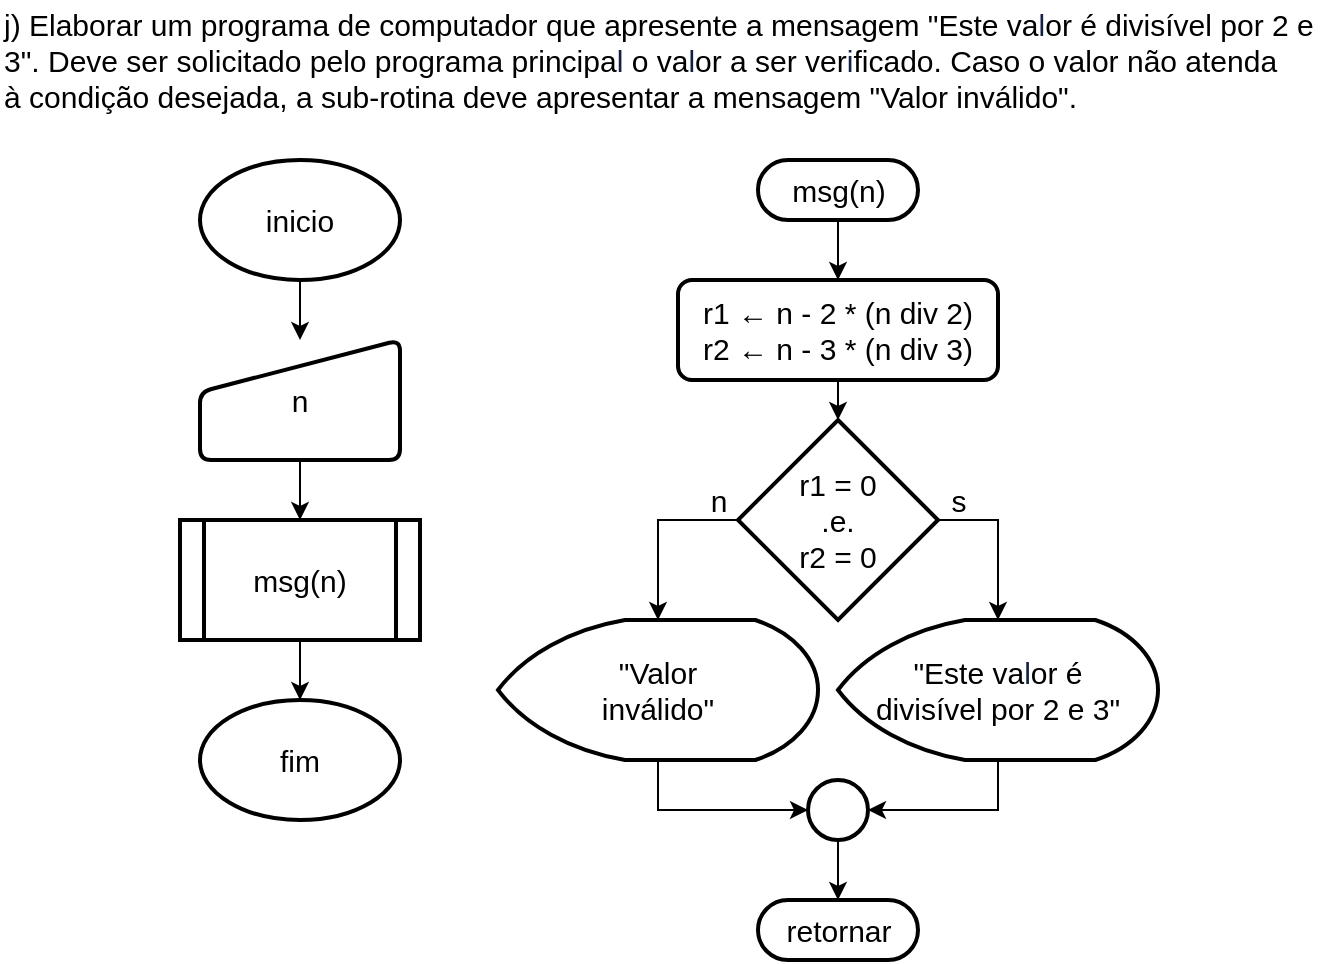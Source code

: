 <mxfile version="19.0.3" type="device"><diagram id="DWRF4Apm2ndBSIZqo10n" name="Página-1"><mxGraphModel dx="1102" dy="865" grid="1" gridSize="10" guides="1" tooltips="1" connect="1" arrows="1" fold="1" page="1" pageScale="1" pageWidth="827" pageHeight="1169" math="0" shadow="0"><root><mxCell id="0"/><mxCell id="1" parent="0"/><mxCell id="lfu6ckgO3B_Rc54VKPJk-1" value="&lt;span class=&quot;fontstyle0&quot; style=&quot;font-size: 15px;&quot;&gt;j) Elaborar um programa de computador que apresente a mensagem &quot;Este va&lt;/span&gt;&lt;span style=&quot;color: rgb(17, 33, 71); font-size: 15px;&quot; class=&quot;fontstyle0&quot;&gt;l&lt;/span&gt;&lt;span class=&quot;fontstyle0&quot; style=&quot;font-size: 15px;&quot;&gt;or é divisível por 2 e&lt;br style=&quot;font-size: 15px;&quot;&gt;3&quot;. Deve ser solicitado pelo programa principa&lt;/span&gt;&lt;span style=&quot;color: rgb(17, 33, 71); font-size: 15px;&quot; class=&quot;fontstyle0&quot;&gt;l &lt;/span&gt;&lt;span class=&quot;fontstyle0&quot; style=&quot;font-size: 15px;&quot;&gt;o va&lt;/span&gt;&lt;span style=&quot;color: rgb(17, 33, 71); font-size: 15px;&quot; class=&quot;fontstyle0&quot;&gt;l&lt;/span&gt;&lt;span class=&quot;fontstyle0&quot; style=&quot;font-size: 15px;&quot;&gt;or a ser ver&lt;/span&gt;&lt;span style=&quot;color: rgb(17, 33, 71); font-size: 15px;&quot; class=&quot;fontstyle0&quot;&gt;i&lt;/span&gt;&lt;span class=&quot;fontstyle0&quot; style=&quot;font-size: 15px;&quot;&gt;ficado. Caso o valor não atenda&lt;br style=&quot;font-size: 15px;&quot;&gt;&lt;/span&gt;&lt;span class=&quot;fontstyle2&quot; style=&quot;font-size: 15px;&quot;&gt;à &lt;/span&gt;&lt;span class=&quot;fontstyle0&quot; style=&quot;font-size: 15px;&quot;&gt;condição desejada, a sub-rotina deve apresentar a mensagem &quot;Valor inválido&quot;.&lt;/span&gt; " style="text;html=1;align=left;verticalAlign=middle;resizable=0;points=[];autosize=1;strokeColor=none;fillColor=none;fontSize=15;" vertex="1" parent="1"><mxGeometry width="670" height="60" as="geometry"/></mxCell><mxCell id="lfu6ckgO3B_Rc54VKPJk-5" value="" style="edgeStyle=orthogonalEdgeStyle;rounded=0;orthogonalLoop=1;jettySize=auto;html=1;fontSize=15;" edge="1" parent="1" source="lfu6ckgO3B_Rc54VKPJk-2" target="lfu6ckgO3B_Rc54VKPJk-4"><mxGeometry relative="1" as="geometry"/></mxCell><mxCell id="lfu6ckgO3B_Rc54VKPJk-2" value="msg(n)" style="html=1;dashed=0;whitespace=wrap;shape=mxgraph.dfd.start;fontSize=15;strokeWidth=2;" vertex="1" parent="1"><mxGeometry x="379" y="80" width="80" height="30" as="geometry"/></mxCell><mxCell id="lfu6ckgO3B_Rc54VKPJk-3" value="retornar" style="html=1;dashed=0;whitespace=wrap;shape=mxgraph.dfd.start;fontSize=15;strokeWidth=2;" vertex="1" parent="1"><mxGeometry x="379" y="450" width="80" height="30" as="geometry"/></mxCell><mxCell id="lfu6ckgO3B_Rc54VKPJk-7" value="" style="edgeStyle=orthogonalEdgeStyle;rounded=0;orthogonalLoop=1;jettySize=auto;html=1;fontSize=15;" edge="1" parent="1" source="lfu6ckgO3B_Rc54VKPJk-4" target="lfu6ckgO3B_Rc54VKPJk-6"><mxGeometry relative="1" as="geometry"/></mxCell><mxCell id="lfu6ckgO3B_Rc54VKPJk-4" value="r1 ← n - 2 * (n div 2)&lt;br&gt;r2 ← n - 3 * (n div 3)" style="rounded=1;whiteSpace=wrap;html=1;absoluteArcSize=1;arcSize=14;strokeWidth=2;fontSize=15;" vertex="1" parent="1"><mxGeometry x="339" y="140" width="160" height="50" as="geometry"/></mxCell><mxCell id="lfu6ckgO3B_Rc54VKPJk-9" style="edgeStyle=orthogonalEdgeStyle;rounded=0;orthogonalLoop=1;jettySize=auto;html=1;exitX=1;exitY=0.5;exitDx=0;exitDy=0;exitPerimeter=0;fontSize=15;" edge="1" parent="1" source="lfu6ckgO3B_Rc54VKPJk-6" target="lfu6ckgO3B_Rc54VKPJk-8"><mxGeometry relative="1" as="geometry"/></mxCell><mxCell id="lfu6ckgO3B_Rc54VKPJk-12" style="edgeStyle=orthogonalEdgeStyle;rounded=0;orthogonalLoop=1;jettySize=auto;html=1;exitX=0;exitY=0.5;exitDx=0;exitDy=0;exitPerimeter=0;fontSize=15;" edge="1" parent="1" source="lfu6ckgO3B_Rc54VKPJk-6" target="lfu6ckgO3B_Rc54VKPJk-11"><mxGeometry relative="1" as="geometry"/></mxCell><mxCell id="lfu6ckgO3B_Rc54VKPJk-6" value="r1 = 0&lt;br&gt;.e.&lt;br&gt;r2 = 0" style="strokeWidth=2;html=1;shape=mxgraph.flowchart.decision;whiteSpace=wrap;fontSize=15;" vertex="1" parent="1"><mxGeometry x="369" y="210" width="100" height="100" as="geometry"/></mxCell><mxCell id="lfu6ckgO3B_Rc54VKPJk-15" style="edgeStyle=orthogonalEdgeStyle;rounded=0;orthogonalLoop=1;jettySize=auto;html=1;exitX=0.5;exitY=1;exitDx=0;exitDy=0;exitPerimeter=0;entryX=1;entryY=0.5;entryDx=0;entryDy=0;entryPerimeter=0;fontSize=15;" edge="1" parent="1" source="lfu6ckgO3B_Rc54VKPJk-8" target="lfu6ckgO3B_Rc54VKPJk-14"><mxGeometry relative="1" as="geometry"/></mxCell><mxCell id="lfu6ckgO3B_Rc54VKPJk-8" value="&lt;span style=&quot;text-align: left;&quot; class=&quot;fontstyle0&quot;&gt;&quot;Este va&lt;/span&gt;&lt;span style=&quot;text-align: left; color: rgb(17, 33, 71);&quot; class=&quot;fontstyle0&quot;&gt;l&lt;/span&gt;&lt;span style=&quot;text-align: left;&quot; class=&quot;fontstyle0&quot;&gt;or é &lt;br&gt;divisível por 2 e 3&quot;&lt;/span&gt;" style="strokeWidth=2;html=1;shape=mxgraph.flowchart.display;whiteSpace=wrap;fontSize=15;" vertex="1" parent="1"><mxGeometry x="419" y="310" width="160" height="70" as="geometry"/></mxCell><mxCell id="lfu6ckgO3B_Rc54VKPJk-10" value="s" style="text;html=1;align=center;verticalAlign=middle;resizable=0;points=[];autosize=1;strokeColor=none;fillColor=none;fontSize=15;" vertex="1" parent="1"><mxGeometry x="469" y="240" width="20" height="20" as="geometry"/></mxCell><mxCell id="lfu6ckgO3B_Rc54VKPJk-16" style="edgeStyle=orthogonalEdgeStyle;rounded=0;orthogonalLoop=1;jettySize=auto;html=1;exitX=0.5;exitY=1;exitDx=0;exitDy=0;exitPerimeter=0;entryX=0;entryY=0.5;entryDx=0;entryDy=0;entryPerimeter=0;fontSize=15;" edge="1" parent="1" source="lfu6ckgO3B_Rc54VKPJk-11" target="lfu6ckgO3B_Rc54VKPJk-14"><mxGeometry relative="1" as="geometry"/></mxCell><mxCell id="lfu6ckgO3B_Rc54VKPJk-11" value="&lt;span style=&quot;text-align: left;&quot;&gt;&quot;Valor&lt;br&gt;inválido&quot;&lt;/span&gt;" style="strokeWidth=2;html=1;shape=mxgraph.flowchart.display;whiteSpace=wrap;fontSize=15;" vertex="1" parent="1"><mxGeometry x="249" y="310" width="160" height="70" as="geometry"/></mxCell><mxCell id="lfu6ckgO3B_Rc54VKPJk-13" value="n" style="text;html=1;align=center;verticalAlign=middle;resizable=0;points=[];autosize=1;strokeColor=none;fillColor=none;fontSize=15;" vertex="1" parent="1"><mxGeometry x="349" y="240" width="20" height="20" as="geometry"/></mxCell><mxCell id="lfu6ckgO3B_Rc54VKPJk-17" value="" style="edgeStyle=orthogonalEdgeStyle;rounded=0;orthogonalLoop=1;jettySize=auto;html=1;fontSize=15;" edge="1" parent="1" source="lfu6ckgO3B_Rc54VKPJk-14" target="lfu6ckgO3B_Rc54VKPJk-3"><mxGeometry relative="1" as="geometry"/></mxCell><mxCell id="lfu6ckgO3B_Rc54VKPJk-14" value="" style="verticalLabelPosition=bottom;verticalAlign=top;html=1;shape=mxgraph.flowchart.on-page_reference;fontSize=15;strokeWidth=2;" vertex="1" parent="1"><mxGeometry x="404" y="390" width="30" height="30" as="geometry"/></mxCell><mxCell id="lfu6ckgO3B_Rc54VKPJk-18" value="fim" style="strokeWidth=2;html=1;shape=mxgraph.flowchart.start_1;whiteSpace=wrap;fontSize=15;" vertex="1" parent="1"><mxGeometry x="100" y="350" width="100" height="60" as="geometry"/></mxCell><mxCell id="lfu6ckgO3B_Rc54VKPJk-21" value="" style="edgeStyle=orthogonalEdgeStyle;rounded=0;orthogonalLoop=1;jettySize=auto;html=1;fontSize=15;" edge="1" parent="1" source="lfu6ckgO3B_Rc54VKPJk-19" target="lfu6ckgO3B_Rc54VKPJk-20"><mxGeometry relative="1" as="geometry"/></mxCell><mxCell id="lfu6ckgO3B_Rc54VKPJk-19" value="inicio" style="strokeWidth=2;html=1;shape=mxgraph.flowchart.start_1;whiteSpace=wrap;fontSize=15;" vertex="1" parent="1"><mxGeometry x="100" y="80" width="100" height="60" as="geometry"/></mxCell><mxCell id="lfu6ckgO3B_Rc54VKPJk-23" value="" style="edgeStyle=orthogonalEdgeStyle;rounded=0;orthogonalLoop=1;jettySize=auto;html=1;fontSize=15;" edge="1" parent="1" source="lfu6ckgO3B_Rc54VKPJk-20" target="lfu6ckgO3B_Rc54VKPJk-22"><mxGeometry relative="1" as="geometry"/></mxCell><mxCell id="lfu6ckgO3B_Rc54VKPJk-20" value="n" style="html=1;strokeWidth=2;shape=manualInput;whiteSpace=wrap;rounded=1;size=26;arcSize=11;fontSize=15;" vertex="1" parent="1"><mxGeometry x="100" y="170" width="100" height="60" as="geometry"/></mxCell><mxCell id="lfu6ckgO3B_Rc54VKPJk-24" value="" style="edgeStyle=orthogonalEdgeStyle;rounded=0;orthogonalLoop=1;jettySize=auto;html=1;fontSize=15;" edge="1" parent="1" source="lfu6ckgO3B_Rc54VKPJk-22" target="lfu6ckgO3B_Rc54VKPJk-18"><mxGeometry relative="1" as="geometry"/></mxCell><mxCell id="lfu6ckgO3B_Rc54VKPJk-22" value="msg(n)" style="shape=process;whiteSpace=wrap;html=1;backgroundOutline=1;fontSize=15;strokeWidth=2;rounded=1;arcSize=0;" vertex="1" parent="1"><mxGeometry x="90" y="260" width="120" height="60" as="geometry"/></mxCell></root></mxGraphModel></diagram></mxfile>